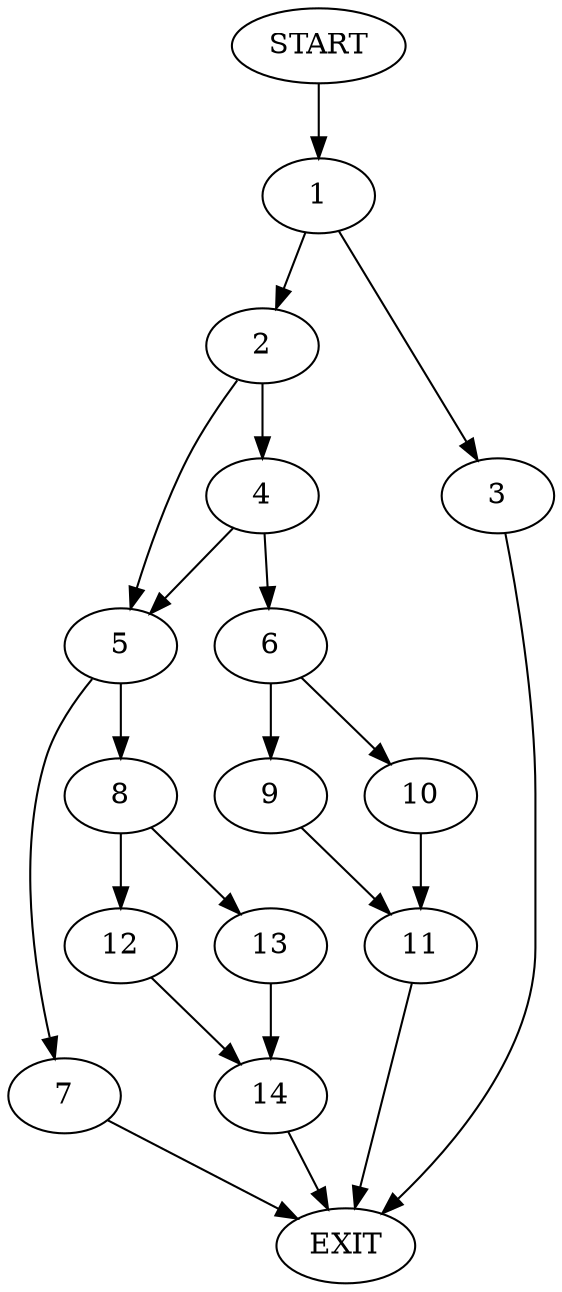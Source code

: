 digraph {
0 [label="START"]
15 [label="EXIT"]
0 -> 1
1 -> 2
1 -> 3
3 -> 15
2 -> 4
2 -> 5
4 -> 6
4 -> 5
5 -> 7
5 -> 8
6 -> 9
6 -> 10
9 -> 11
10 -> 11
11 -> 15
7 -> 15
8 -> 12
8 -> 13
12 -> 14
13 -> 14
14 -> 15
}
